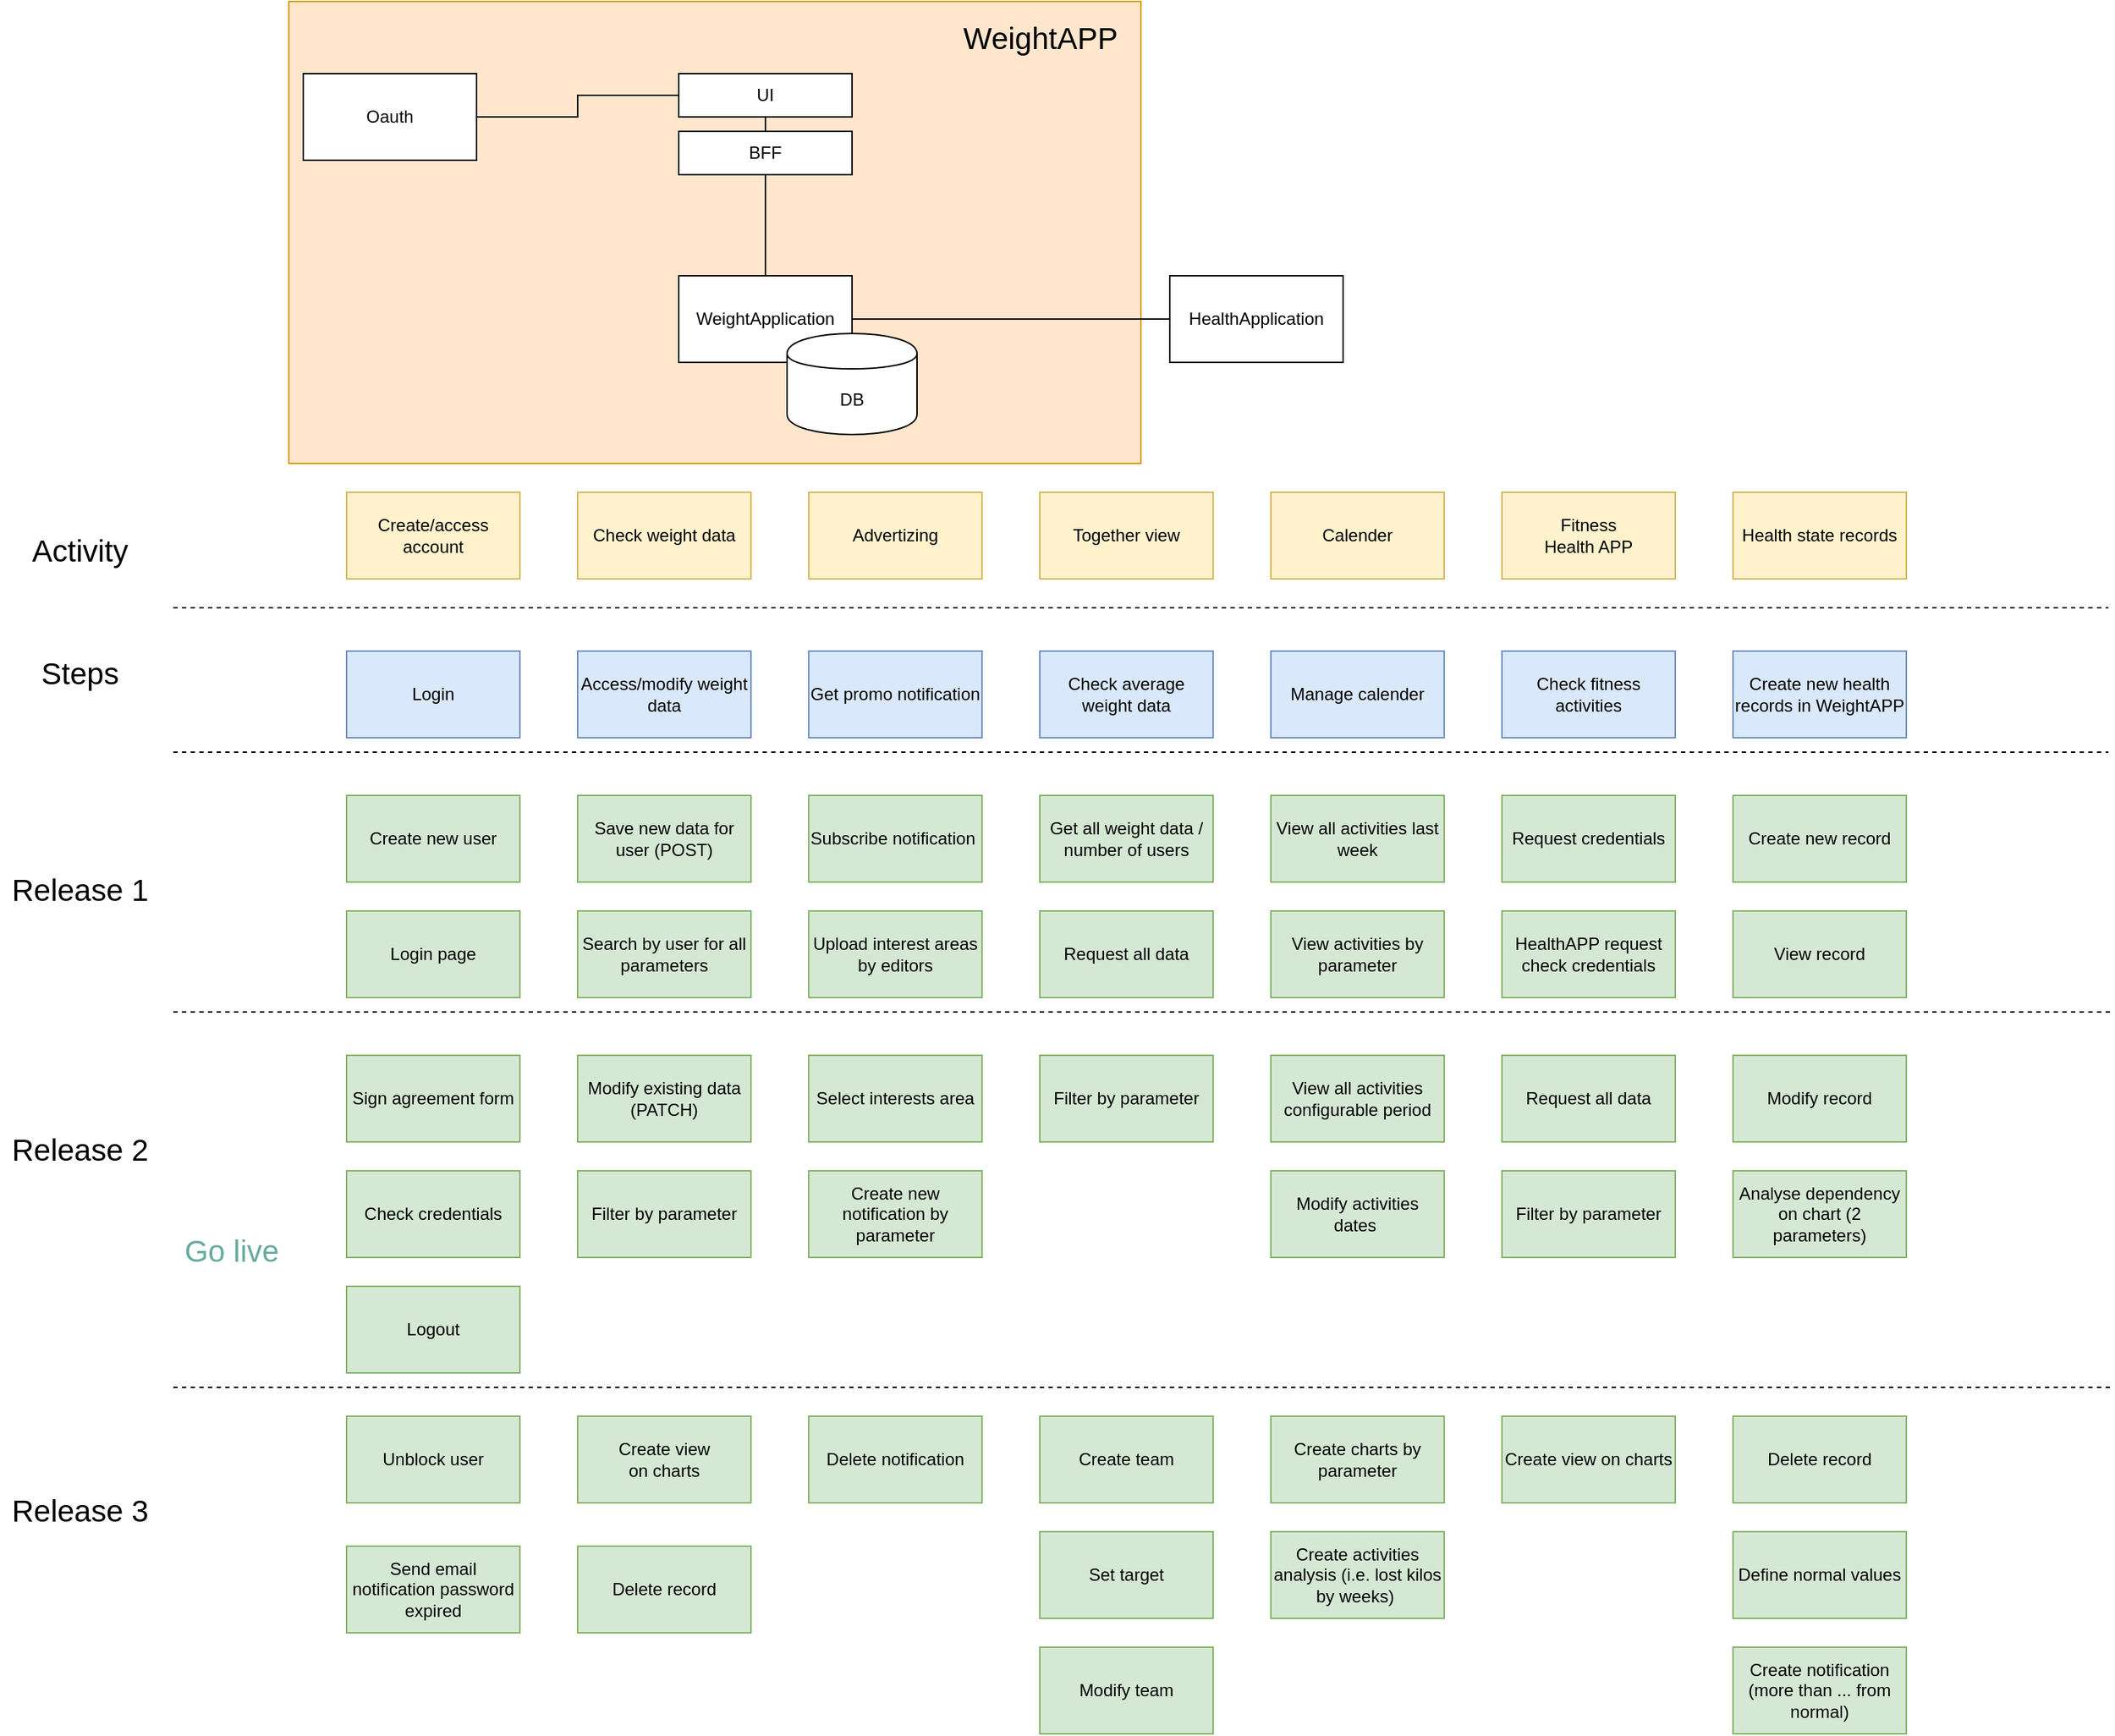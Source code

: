 <mxfile version="12.9.13" type="device" pages="2"><diagram id="OR5hXEf1MQyUjd9lDOhv" name="Page-1"><mxGraphModel dx="2128" dy="948" grid="1" gridSize="10" guides="1" tooltips="1" connect="1" arrows="1" fold="1" page="1" pageScale="1" pageWidth="850" pageHeight="1100" math="0" shadow="0"><root><mxCell id="0"/><mxCell id="1" parent="0"/><mxCell id="KnsPA55bQccbSkEycKNt-66" value="" style="rounded=0;whiteSpace=wrap;html=1;fillColor=#ffe6cc;fontSize=21;align=center;strokeColor=#d79b00;" parent="1" vertex="1"><mxGeometry x="80" y="140" width="590" height="320" as="geometry"/></mxCell><mxCell id="KnsPA55bQccbSkEycKNt-7" style="edgeStyle=orthogonalEdgeStyle;rounded=0;orthogonalLoop=1;jettySize=auto;html=1;entryX=1;entryY=0.5;entryDx=0;entryDy=0;endArrow=none;endFill=0;" parent="1" source="KnsPA55bQccbSkEycKNt-1" target="KnsPA55bQccbSkEycKNt-4" edge="1"><mxGeometry relative="1" as="geometry"/></mxCell><mxCell id="KnsPA55bQccbSkEycKNt-1" value="UI" style="rounded=0;whiteSpace=wrap;html=1;" parent="1" vertex="1"><mxGeometry x="350" y="190" width="120" height="30" as="geometry"/></mxCell><mxCell id="KnsPA55bQccbSkEycKNt-8" style="edgeStyle=orthogonalEdgeStyle;rounded=0;orthogonalLoop=1;jettySize=auto;html=1;entryX=0.5;entryY=0;entryDx=0;entryDy=0;endArrow=none;endFill=0;" parent="1" source="KnsPA55bQccbSkEycKNt-2" target="KnsPA55bQccbSkEycKNt-3" edge="1"><mxGeometry relative="1" as="geometry"/></mxCell><mxCell id="KnsPA55bQccbSkEycKNt-2" value="BFF" style="rounded=0;whiteSpace=wrap;html=1;" parent="1" vertex="1"><mxGeometry x="350" y="230" width="120" height="30" as="geometry"/></mxCell><mxCell id="KnsPA55bQccbSkEycKNt-9" style="edgeStyle=orthogonalEdgeStyle;rounded=0;orthogonalLoop=1;jettySize=auto;html=1;endArrow=none;endFill=0;" parent="1" source="KnsPA55bQccbSkEycKNt-3" target="KnsPA55bQccbSkEycKNt-6" edge="1"><mxGeometry relative="1" as="geometry"/></mxCell><mxCell id="KnsPA55bQccbSkEycKNt-3" value="WeightApplication" style="rounded=0;whiteSpace=wrap;html=1;" parent="1" vertex="1"><mxGeometry x="350" y="330" width="120" height="60" as="geometry"/></mxCell><mxCell id="KnsPA55bQccbSkEycKNt-4" value="Oauth" style="rounded=0;whiteSpace=wrap;html=1;" parent="1" vertex="1"><mxGeometry x="90" y="190" width="120" height="60" as="geometry"/></mxCell><mxCell id="KnsPA55bQccbSkEycKNt-5" value="DB" style="shape=cylinder;whiteSpace=wrap;html=1;boundedLbl=1;backgroundOutline=1;" parent="1" vertex="1"><mxGeometry x="425" y="370" width="90" height="70" as="geometry"/></mxCell><mxCell id="KnsPA55bQccbSkEycKNt-6" value="HealthApplication" style="rounded=0;whiteSpace=wrap;html=1;" parent="1" vertex="1"><mxGeometry x="690" y="330" width="120" height="60" as="geometry"/></mxCell><mxCell id="KnsPA55bQccbSkEycKNt-14" value="" style="endArrow=none;dashed=1;html=1;" parent="1" edge="1"><mxGeometry width="50" height="50" relative="1" as="geometry"><mxPoint y="560" as="sourcePoint"/><mxPoint x="1340" y="560" as="targetPoint"/></mxGeometry></mxCell><mxCell id="KnsPA55bQccbSkEycKNt-15" value="Activity" style="text;html=1;align=center;verticalAlign=middle;resizable=0;points=[];autosize=1;fontSize=21;" parent="1" vertex="1"><mxGeometry x="-105" y="505" width="80" height="30" as="geometry"/></mxCell><mxCell id="KnsPA55bQccbSkEycKNt-16" value="Steps" style="text;html=1;align=center;verticalAlign=middle;resizable=0;points=[];autosize=1;fontSize=21;" parent="1" vertex="1"><mxGeometry x="-100" y="590" width="70" height="30" as="geometry"/></mxCell><mxCell id="KnsPA55bQccbSkEycKNt-17" value="" style="endArrow=none;dashed=1;html=1;" parent="1" edge="1"><mxGeometry width="50" height="50" relative="1" as="geometry"><mxPoint y="660" as="sourcePoint"/><mxPoint x="1340" y="660" as="targetPoint"/></mxGeometry></mxCell><mxCell id="KnsPA55bQccbSkEycKNt-18" value="Release 1" style="text;html=1;align=center;verticalAlign=middle;resizable=0;points=[];autosize=1;fontSize=21;" parent="1" vertex="1"><mxGeometry x="-120" y="740" width="110" height="30" as="geometry"/></mxCell><mxCell id="KnsPA55bQccbSkEycKNt-19" value="" style="endArrow=none;dashed=1;html=1;" parent="1" edge="1"><mxGeometry width="50" height="50" relative="1" as="geometry"><mxPoint y="840" as="sourcePoint"/><mxPoint x="1342" y="840" as="targetPoint"/></mxGeometry></mxCell><mxCell id="KnsPA55bQccbSkEycKNt-22" value="Release 2" style="text;html=1;align=center;verticalAlign=middle;resizable=0;points=[];autosize=1;fontSize=21;" parent="1" vertex="1"><mxGeometry x="-120" y="920" width="110" height="30" as="geometry"/></mxCell><mxCell id="KnsPA55bQccbSkEycKNt-23" value="Create/access account" style="rounded=0;whiteSpace=wrap;html=1;align=center;fillColor=#fff2cc;strokeColor=#d6b656;" parent="1" vertex="1"><mxGeometry x="120" y="480" width="120" height="60" as="geometry"/></mxCell><mxCell id="KnsPA55bQccbSkEycKNt-24" value="Login" style="rounded=0;whiteSpace=wrap;html=1;align=center;fillColor=#dae8fc;strokeColor=#6c8ebf;" parent="1" vertex="1"><mxGeometry x="120" y="590" width="120" height="60" as="geometry"/></mxCell><mxCell id="KnsPA55bQccbSkEycKNt-25" value="Login page" style="rounded=0;whiteSpace=wrap;html=1;align=center;fillColor=#d5e8d4;strokeColor=#82b366;" parent="1" vertex="1"><mxGeometry x="120" y="770" width="120" height="60" as="geometry"/></mxCell><mxCell id="KnsPA55bQccbSkEycKNt-26" value="Check credentials" style="rounded=0;whiteSpace=wrap;html=1;align=center;fillColor=#d5e8d4;strokeColor=#82b366;" parent="1" vertex="1"><mxGeometry x="120" y="950" width="120" height="60" as="geometry"/></mxCell><mxCell id="KnsPA55bQccbSkEycKNt-27" value="Sign agreement form" style="rounded=0;whiteSpace=wrap;html=1;align=center;fillColor=#d5e8d4;strokeColor=#82b366;" parent="1" vertex="1"><mxGeometry x="120" y="870" width="120" height="60" as="geometry"/></mxCell><mxCell id="KnsPA55bQccbSkEycKNt-28" value="Create new user" style="rounded=0;whiteSpace=wrap;html=1;align=center;fillColor=#d5e8d4;strokeColor=#82b366;" parent="1" vertex="1"><mxGeometry x="120" y="690" width="120" height="60" as="geometry"/></mxCell><mxCell id="KnsPA55bQccbSkEycKNt-29" value="Access/modify weight data" style="rounded=0;whiteSpace=wrap;html=1;align=center;fillColor=#dae8fc;strokeColor=#6c8ebf;" parent="1" vertex="1"><mxGeometry x="280" y="590" width="120" height="60" as="geometry"/></mxCell><mxCell id="KnsPA55bQccbSkEycKNt-30" value="Search by user for all parameters" style="rounded=0;whiteSpace=wrap;html=1;align=center;fillColor=#d5e8d4;strokeColor=#82b366;" parent="1" vertex="1"><mxGeometry x="280" y="770" width="120" height="60" as="geometry"/></mxCell><mxCell id="KnsPA55bQccbSkEycKNt-31" value="Check weight data" style="rounded=0;whiteSpace=wrap;html=1;align=center;fillColor=#fff2cc;strokeColor=#d6b656;" parent="1" vertex="1"><mxGeometry x="280" y="480" width="120" height="60" as="geometry"/></mxCell><mxCell id="KnsPA55bQccbSkEycKNt-32" value="Filter by parameter" style="rounded=0;whiteSpace=wrap;html=1;align=center;fillColor=#d5e8d4;strokeColor=#82b366;" parent="1" vertex="1"><mxGeometry x="280" y="950" width="120" height="60" as="geometry"/></mxCell><mxCell id="KnsPA55bQccbSkEycKNt-33" value="Save new data for user (POST)" style="rounded=0;whiteSpace=wrap;html=1;align=center;fillColor=#d5e8d4;strokeColor=#82b366;" parent="1" vertex="1"><mxGeometry x="280" y="690" width="120" height="60" as="geometry"/></mxCell><mxCell id="KnsPA55bQccbSkEycKNt-34" value="Modify existing data (PATCH)" style="rounded=0;whiteSpace=wrap;html=1;align=center;fillColor=#d5e8d4;strokeColor=#82b366;" parent="1" vertex="1"><mxGeometry x="280" y="870" width="120" height="60" as="geometry"/></mxCell><mxCell id="KnsPA55bQccbSkEycKNt-35" value="Advertizing" style="rounded=0;whiteSpace=wrap;html=1;align=center;fillColor=#fff2cc;strokeColor=#d6b656;" parent="1" vertex="1"><mxGeometry x="440" y="480" width="120" height="60" as="geometry"/></mxCell><mxCell id="KnsPA55bQccbSkEycKNt-37" value="Get promo notification" style="rounded=0;whiteSpace=wrap;html=1;align=center;fillColor=#dae8fc;strokeColor=#6c8ebf;" parent="1" vertex="1"><mxGeometry x="440" y="590" width="120" height="60" as="geometry"/></mxCell><mxCell id="KnsPA55bQccbSkEycKNt-38" value="Subscribe notification&amp;nbsp;" style="rounded=0;whiteSpace=wrap;html=1;align=center;fillColor=#d5e8d4;strokeColor=#82b366;" parent="1" vertex="1"><mxGeometry x="440" y="690" width="120" height="60" as="geometry"/></mxCell><mxCell id="KnsPA55bQccbSkEycKNt-39" value="Create new notification by parameter" style="rounded=0;whiteSpace=wrap;html=1;align=center;fillColor=#d5e8d4;strokeColor=#82b366;" parent="1" vertex="1"><mxGeometry x="440" y="950" width="120" height="60" as="geometry"/></mxCell><mxCell id="KnsPA55bQccbSkEycKNt-40" value="Select interests area" style="rounded=0;whiteSpace=wrap;html=1;align=center;fillColor=#d5e8d4;strokeColor=#82b366;" parent="1" vertex="1"><mxGeometry x="440" y="870" width="120" height="60" as="geometry"/></mxCell><mxCell id="KnsPA55bQccbSkEycKNt-41" value="Delete notification" style="rounded=0;whiteSpace=wrap;html=1;align=center;fillColor=#d5e8d4;strokeColor=#82b366;" parent="1" vertex="1"><mxGeometry x="440" y="1120" width="120" height="60" as="geometry"/></mxCell><mxCell id="KnsPA55bQccbSkEycKNt-42" value="Together view" style="rounded=0;whiteSpace=wrap;html=1;align=center;fillColor=#fff2cc;strokeColor=#d6b656;" parent="1" vertex="1"><mxGeometry x="600" y="480" width="120" height="60" as="geometry"/></mxCell><mxCell id="KnsPA55bQccbSkEycKNt-43" value="Check average weight data" style="rounded=0;whiteSpace=wrap;html=1;align=center;fillColor=#dae8fc;strokeColor=#6c8ebf;" parent="1" vertex="1"><mxGeometry x="600" y="590" width="120" height="60" as="geometry"/></mxCell><mxCell id="KnsPA55bQccbSkEycKNt-44" value="Get all weight data / number of users" style="rounded=0;whiteSpace=wrap;html=1;align=center;fillColor=#d5e8d4;strokeColor=#82b366;" parent="1" vertex="1"><mxGeometry x="600" y="690" width="120" height="60" as="geometry"/></mxCell><mxCell id="KnsPA55bQccbSkEycKNt-45" value="Filter by parameter" style="rounded=0;whiteSpace=wrap;html=1;align=center;fillColor=#d5e8d4;strokeColor=#82b366;" parent="1" vertex="1"><mxGeometry x="600" y="870" width="120" height="60" as="geometry"/></mxCell><mxCell id="KnsPA55bQccbSkEycKNt-46" value="Fitness&lt;br&gt;Health APP" style="rounded=0;whiteSpace=wrap;html=1;align=center;fillColor=#fff2cc;strokeColor=#d6b656;" parent="1" vertex="1"><mxGeometry x="920" y="480" width="120" height="60" as="geometry"/></mxCell><mxCell id="KnsPA55bQccbSkEycKNt-47" value="Check fitness activities" style="rounded=0;whiteSpace=wrap;html=1;align=center;fillColor=#dae8fc;strokeColor=#6c8ebf;" parent="1" vertex="1"><mxGeometry x="920" y="590" width="120" height="60" as="geometry"/></mxCell><mxCell id="KnsPA55bQccbSkEycKNt-48" value="Request credentials" style="rounded=0;whiteSpace=wrap;html=1;align=center;fillColor=#d5e8d4;strokeColor=#82b366;" parent="1" vertex="1"><mxGeometry x="920" y="690" width="120" height="60" as="geometry"/></mxCell><mxCell id="KnsPA55bQccbSkEycKNt-49" value="HealthAPP request check credentials" style="rounded=0;whiteSpace=wrap;html=1;align=center;fillColor=#d5e8d4;strokeColor=#82b366;" parent="1" vertex="1"><mxGeometry x="920" y="770" width="120" height="60" as="geometry"/></mxCell><mxCell id="KnsPA55bQccbSkEycKNt-50" value="Request all data" style="rounded=0;whiteSpace=wrap;html=1;align=center;fillColor=#d5e8d4;strokeColor=#82b366;" parent="1" vertex="1"><mxGeometry x="600" y="770" width="120" height="60" as="geometry"/></mxCell><mxCell id="KnsPA55bQccbSkEycKNt-51" value="Filter by parameter" style="rounded=0;whiteSpace=wrap;html=1;align=center;fillColor=#d5e8d4;strokeColor=#82b366;" parent="1" vertex="1"><mxGeometry x="920" y="950" width="120" height="60" as="geometry"/></mxCell><mxCell id="KnsPA55bQccbSkEycKNt-52" value="Calender" style="rounded=0;whiteSpace=wrap;html=1;align=center;fillColor=#fff2cc;strokeColor=#d6b656;" parent="1" vertex="1"><mxGeometry x="760" y="480" width="120" height="60" as="geometry"/></mxCell><mxCell id="KnsPA55bQccbSkEycKNt-53" value="Manage calender" style="rounded=0;whiteSpace=wrap;html=1;align=center;fillColor=#dae8fc;strokeColor=#6c8ebf;" parent="1" vertex="1"><mxGeometry x="760" y="590" width="120" height="60" as="geometry"/></mxCell><mxCell id="KnsPA55bQccbSkEycKNt-54" value="View all activities last week" style="rounded=0;whiteSpace=wrap;html=1;align=center;fillColor=#d5e8d4;strokeColor=#82b366;" parent="1" vertex="1"><mxGeometry x="760" y="690" width="120" height="60" as="geometry"/></mxCell><mxCell id="KnsPA55bQccbSkEycKNt-55" value="View all activities configurable period" style="rounded=0;whiteSpace=wrap;html=1;align=center;fillColor=#d5e8d4;strokeColor=#82b366;" parent="1" vertex="1"><mxGeometry x="760" y="870" width="120" height="60" as="geometry"/></mxCell><mxCell id="KnsPA55bQccbSkEycKNt-56" value="View activities by parameter" style="rounded=0;whiteSpace=wrap;html=1;align=center;fillColor=#d5e8d4;strokeColor=#82b366;" parent="1" vertex="1"><mxGeometry x="760" y="770" width="120" height="60" as="geometry"/></mxCell><mxCell id="KnsPA55bQccbSkEycKNt-57" value="Create charts by parameter" style="rounded=0;whiteSpace=wrap;html=1;align=center;fillColor=#d5e8d4;strokeColor=#82b366;" parent="1" vertex="1"><mxGeometry x="760" y="1120" width="120" height="60" as="geometry"/></mxCell><mxCell id="KnsPA55bQccbSkEycKNt-58" value="Create view on charts" style="rounded=0;whiteSpace=wrap;html=1;align=center;fillColor=#d5e8d4;strokeColor=#82b366;" parent="1" vertex="1"><mxGeometry x="920" y="1120" width="120" height="60" as="geometry"/></mxCell><mxCell id="KnsPA55bQccbSkEycKNt-59" value="" style="endArrow=none;dashed=1;html=1;" parent="1" edge="1"><mxGeometry width="50" height="50" relative="1" as="geometry"><mxPoint y="1100" as="sourcePoint"/><mxPoint x="1342" y="1100" as="targetPoint"/></mxGeometry></mxCell><mxCell id="KnsPA55bQccbSkEycKNt-60" value="Release 3" style="text;html=1;align=center;verticalAlign=middle;resizable=0;points=[];autosize=1;fontSize=21;" parent="1" vertex="1"><mxGeometry x="-120" y="1170" width="110" height="30" as="geometry"/></mxCell><mxCell id="KnsPA55bQccbSkEycKNt-61" value="Create view &lt;br&gt;on charts" style="rounded=0;whiteSpace=wrap;html=1;align=center;fillColor=#d5e8d4;strokeColor=#82b366;" parent="1" vertex="1"><mxGeometry x="280" y="1120" width="120" height="60" as="geometry"/></mxCell><mxCell id="KnsPA55bQccbSkEycKNt-63" value="Create activities analysis (i.e. lost kilos by weeks)&amp;nbsp;" style="rounded=0;whiteSpace=wrap;html=1;align=center;fillColor=#d5e8d4;strokeColor=#82b366;" parent="1" vertex="1"><mxGeometry x="760" y="1200" width="120" height="60" as="geometry"/></mxCell><mxCell id="KnsPA55bQccbSkEycKNt-64" value="Modify activities dates&amp;nbsp;" style="rounded=0;whiteSpace=wrap;html=1;align=center;fillColor=#d5e8d4;strokeColor=#82b366;" parent="1" vertex="1"><mxGeometry x="760" y="950" width="120" height="60" as="geometry"/></mxCell><mxCell id="KnsPA55bQccbSkEycKNt-65" value="Request all data" style="rounded=0;whiteSpace=wrap;html=1;align=center;fillColor=#d5e8d4;strokeColor=#82b366;" parent="1" vertex="1"><mxGeometry x="920" y="870" width="120" height="60" as="geometry"/></mxCell><mxCell id="KnsPA55bQccbSkEycKNt-67" value="Health state records" style="rounded=0;whiteSpace=wrap;html=1;align=center;fillColor=#fff2cc;strokeColor=#d6b656;" parent="1" vertex="1"><mxGeometry x="1080" y="480" width="120" height="60" as="geometry"/></mxCell><mxCell id="KnsPA55bQccbSkEycKNt-68" value="Create new health records in WeightAPP" style="rounded=0;whiteSpace=wrap;html=1;align=center;fillColor=#dae8fc;strokeColor=#6c8ebf;" parent="1" vertex="1"><mxGeometry x="1080" y="590" width="120" height="60" as="geometry"/></mxCell><mxCell id="KnsPA55bQccbSkEycKNt-69" value="Create new record" style="rounded=0;whiteSpace=wrap;html=1;align=center;fillColor=#d5e8d4;strokeColor=#82b366;" parent="1" vertex="1"><mxGeometry x="1080" y="690" width="120" height="60" as="geometry"/></mxCell><mxCell id="KnsPA55bQccbSkEycKNt-70" value="Upload interest areas by editors" style="rounded=0;whiteSpace=wrap;html=1;align=center;fillColor=#d5e8d4;strokeColor=#82b366;" parent="1" vertex="1"><mxGeometry x="440" y="770" width="120" height="60" as="geometry"/></mxCell><mxCell id="KnsPA55bQccbSkEycKNt-71" value="Delete record" style="rounded=0;whiteSpace=wrap;html=1;align=center;fillColor=#d5e8d4;strokeColor=#82b366;" parent="1" vertex="1"><mxGeometry x="280" y="1210" width="120" height="60" as="geometry"/></mxCell><mxCell id="KnsPA55bQccbSkEycKNt-72" value="Unblock user" style="rounded=0;whiteSpace=wrap;html=1;align=center;fillColor=#d5e8d4;strokeColor=#82b366;" parent="1" vertex="1"><mxGeometry x="120" y="1120" width="120" height="60" as="geometry"/></mxCell><mxCell id="KnsPA55bQccbSkEycKNt-73" value="Send email notification password expired" style="rounded=0;whiteSpace=wrap;html=1;align=center;fillColor=#d5e8d4;strokeColor=#82b366;" parent="1" vertex="1"><mxGeometry x="120" y="1210" width="120" height="60" as="geometry"/></mxCell><mxCell id="KnsPA55bQccbSkEycKNt-74" value="Create team" style="rounded=0;whiteSpace=wrap;html=1;align=center;fillColor=#d5e8d4;strokeColor=#82b366;" parent="1" vertex="1"><mxGeometry x="600" y="1120" width="120" height="60" as="geometry"/></mxCell><mxCell id="KnsPA55bQccbSkEycKNt-75" value="Set target" style="rounded=0;whiteSpace=wrap;html=1;align=center;fillColor=#d5e8d4;strokeColor=#82b366;" parent="1" vertex="1"><mxGeometry x="600" y="1200" width="120" height="60" as="geometry"/></mxCell><mxCell id="KnsPA55bQccbSkEycKNt-76" value="Modify team" style="rounded=0;whiteSpace=wrap;html=1;align=center;fillColor=#d5e8d4;strokeColor=#82b366;" parent="1" vertex="1"><mxGeometry x="600" y="1280" width="120" height="60" as="geometry"/></mxCell><mxCell id="KnsPA55bQccbSkEycKNt-77" value="View record" style="rounded=0;whiteSpace=wrap;html=1;align=center;fillColor=#d5e8d4;strokeColor=#82b366;" parent="1" vertex="1"><mxGeometry x="1080" y="770" width="120" height="60" as="geometry"/></mxCell><mxCell id="KnsPA55bQccbSkEycKNt-78" value="Modify record" style="rounded=0;whiteSpace=wrap;html=1;align=center;fillColor=#d5e8d4;strokeColor=#82b366;" parent="1" vertex="1"><mxGeometry x="1080" y="870" width="120" height="60" as="geometry"/></mxCell><mxCell id="KnsPA55bQccbSkEycKNt-79" value="Analyse dependency on chart (2 parameters)" style="rounded=0;whiteSpace=wrap;html=1;align=center;fillColor=#d5e8d4;strokeColor=#82b366;" parent="1" vertex="1"><mxGeometry x="1080" y="950" width="120" height="60" as="geometry"/></mxCell><mxCell id="KnsPA55bQccbSkEycKNt-80" value="Delete record" style="rounded=0;whiteSpace=wrap;html=1;align=center;fillColor=#d5e8d4;strokeColor=#82b366;" parent="1" vertex="1"><mxGeometry x="1080" y="1120" width="120" height="60" as="geometry"/></mxCell><mxCell id="KnsPA55bQccbSkEycKNt-81" value="Define normal values" style="rounded=0;whiteSpace=wrap;html=1;align=center;fillColor=#d5e8d4;strokeColor=#82b366;" parent="1" vertex="1"><mxGeometry x="1080" y="1200" width="120" height="60" as="geometry"/></mxCell><mxCell id="KnsPA55bQccbSkEycKNt-84" value="Create notification (more than ... from normal)" style="rounded=0;whiteSpace=wrap;html=1;align=center;fillColor=#d5e8d4;strokeColor=#82b366;" parent="1" vertex="1"><mxGeometry x="1080" y="1280" width="120" height="60" as="geometry"/></mxCell><mxCell id="KnsPA55bQccbSkEycKNt-85" value="WeightAPP" style="text;html=1;align=center;verticalAlign=middle;resizable=0;points=[];autosize=1;fontSize=21;" parent="1" vertex="1"><mxGeometry x="540" y="150" width="120" height="30" as="geometry"/></mxCell><mxCell id="KnsPA55bQccbSkEycKNt-86" value="" style="endArrow=none;html=1;fontSize=21;exitX=0.5;exitY=0;exitDx=0;exitDy=0;" parent="1" source="KnsPA55bQccbSkEycKNt-2" target="KnsPA55bQccbSkEycKNt-1" edge="1"><mxGeometry width="50" height="50" relative="1" as="geometry"><mxPoint x="430" y="390" as="sourcePoint"/><mxPoint x="480" y="340" as="targetPoint"/></mxGeometry></mxCell><mxCell id="KnsPA55bQccbSkEycKNt-87" value="Go live" style="text;html=1;align=center;verticalAlign=middle;resizable=0;points=[];autosize=1;fontSize=21;fontColor=#67AB9F;" parent="1" vertex="1"><mxGeometry y="990" width="80" height="30" as="geometry"/></mxCell><mxCell id="KnsPA55bQccbSkEycKNt-88" value="Logout" style="rounded=0;whiteSpace=wrap;html=1;align=center;fillColor=#d5e8d4;strokeColor=#82b366;" parent="1" vertex="1"><mxGeometry x="120" y="1030" width="120" height="60" as="geometry"/></mxCell></root></mxGraphModel></diagram><diagram id="1H2YzH-ykQaLCQiipTzc" name="Page-2"><mxGraphModel dx="1086" dy="806" grid="1" gridSize="10" guides="1" tooltips="1" connect="1" arrows="1" fold="1" page="1" pageScale="1" pageWidth="850" pageHeight="1100" math="0" shadow="0"><root><mxCell id="gdtGl9mFeC0HzawT7vG5-0"/><mxCell id="gdtGl9mFeC0HzawT7vG5-1" parent="gdtGl9mFeC0HzawT7vG5-0"/><mxCell id="gdtGl9mFeC0HzawT7vG5-2" value="Frontend" style="shape=umlLifeline;perimeter=lifelinePerimeter;whiteSpace=wrap;html=1;container=1;collapsible=0;recursiveResize=0;outlineConnect=0;fillColor=#67AB9F;fontSize=21;fontColor=#67AB9F;align=center;" parent="gdtGl9mFeC0HzawT7vG5-1" vertex="1"><mxGeometry x="60" y="80" width="100" height="630" as="geometry"/></mxCell></root></mxGraphModel></diagram></mxfile>